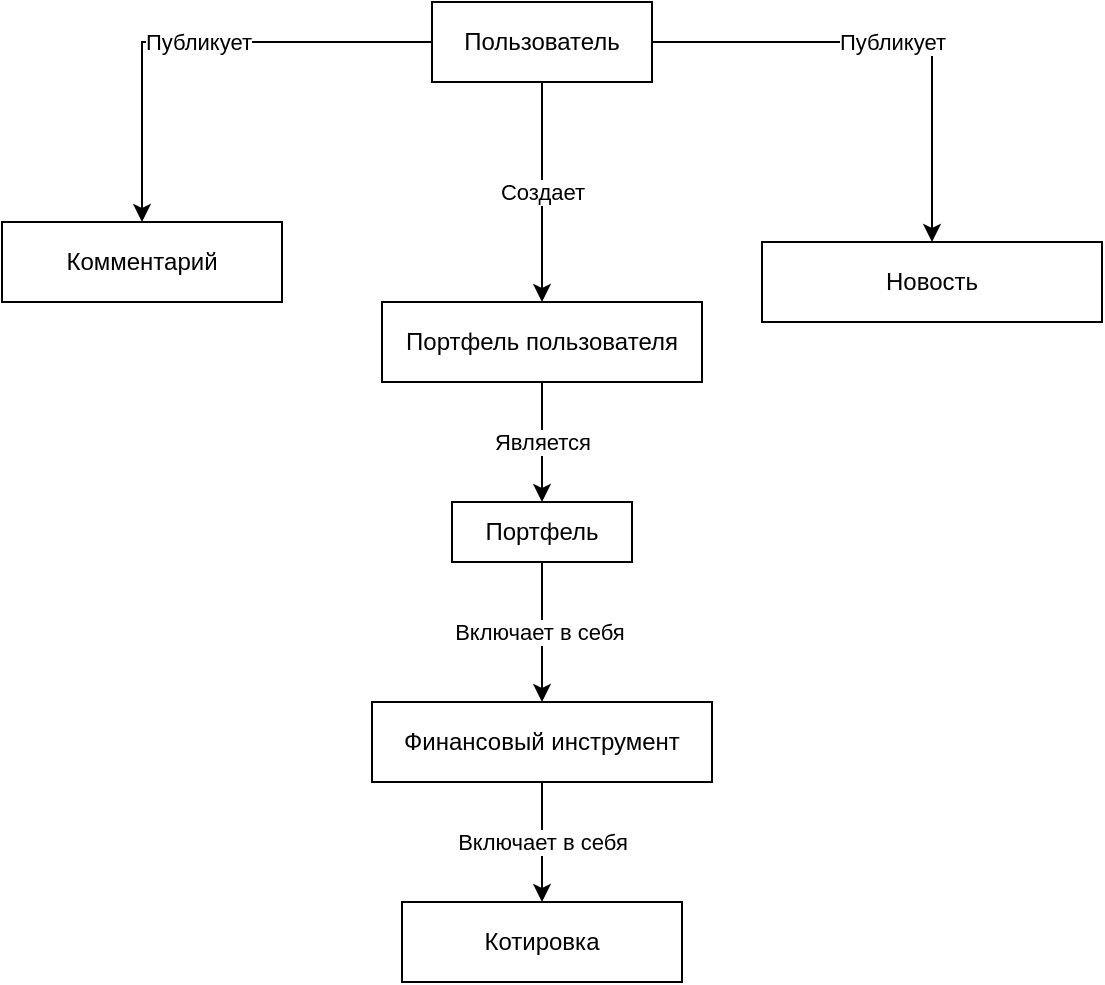 <mxfile version="21.1.8" type="github">
  <diagram name="Страница 1" id="5YDnzwL6fyEWMy44GrpP">
    <mxGraphModel dx="989" dy="488" grid="1" gridSize="10" guides="1" tooltips="1" connect="1" arrows="1" fold="1" page="1" pageScale="1" pageWidth="827" pageHeight="1169" math="0" shadow="0">
      <root>
        <mxCell id="0" />
        <mxCell id="1" parent="0" />
        <mxCell id="HTT1Jb8f-49O4zTfWvhW-8" value="Публикует" style="edgeStyle=orthogonalEdgeStyle;rounded=0;orthogonalLoop=1;jettySize=auto;html=1;" edge="1" parent="1" source="HTT1Jb8f-49O4zTfWvhW-1" target="HTT1Jb8f-49O4zTfWvhW-7">
          <mxGeometry relative="1" as="geometry" />
        </mxCell>
        <mxCell id="HTT1Jb8f-49O4zTfWvhW-9" value="Создает" style="edgeStyle=orthogonalEdgeStyle;rounded=0;orthogonalLoop=1;jettySize=auto;html=1;entryX=0.5;entryY=0;entryDx=0;entryDy=0;" edge="1" parent="1" source="HTT1Jb8f-49O4zTfWvhW-1" target="HTT1Jb8f-49O4zTfWvhW-2">
          <mxGeometry relative="1" as="geometry" />
        </mxCell>
        <mxCell id="HTT1Jb8f-49O4zTfWvhW-10" value="Публикует" style="edgeStyle=orthogonalEdgeStyle;rounded=0;orthogonalLoop=1;jettySize=auto;html=1;entryX=0.5;entryY=0;entryDx=0;entryDy=0;" edge="1" parent="1" source="HTT1Jb8f-49O4zTfWvhW-1" target="HTT1Jb8f-49O4zTfWvhW-6">
          <mxGeometry relative="1" as="geometry" />
        </mxCell>
        <mxCell id="HTT1Jb8f-49O4zTfWvhW-1" value="Пользователь" style="html=1;whiteSpace=wrap;" vertex="1" parent="1">
          <mxGeometry x="265" y="110" width="110" height="40" as="geometry" />
        </mxCell>
        <mxCell id="HTT1Jb8f-49O4zTfWvhW-11" value="Является" style="edgeStyle=orthogonalEdgeStyle;rounded=0;orthogonalLoop=1;jettySize=auto;html=1;" edge="1" parent="1" source="HTT1Jb8f-49O4zTfWvhW-2" target="HTT1Jb8f-49O4zTfWvhW-3">
          <mxGeometry relative="1" as="geometry" />
        </mxCell>
        <mxCell id="HTT1Jb8f-49O4zTfWvhW-2" value="Портфель пользователя" style="html=1;whiteSpace=wrap;" vertex="1" parent="1">
          <mxGeometry x="240" y="260" width="160" height="40" as="geometry" />
        </mxCell>
        <mxCell id="HTT1Jb8f-49O4zTfWvhW-12" value="Включает в себя&amp;nbsp;" style="edgeStyle=orthogonalEdgeStyle;rounded=0;orthogonalLoop=1;jettySize=auto;html=1;entryX=0.5;entryY=0;entryDx=0;entryDy=0;" edge="1" parent="1" source="HTT1Jb8f-49O4zTfWvhW-3" target="HTT1Jb8f-49O4zTfWvhW-4">
          <mxGeometry relative="1" as="geometry" />
        </mxCell>
        <mxCell id="HTT1Jb8f-49O4zTfWvhW-3" value="Портфель" style="html=1;whiteSpace=wrap;" vertex="1" parent="1">
          <mxGeometry x="275" y="360" width="90" height="30" as="geometry" />
        </mxCell>
        <mxCell id="HTT1Jb8f-49O4zTfWvhW-13" value="Включает в себя" style="edgeStyle=orthogonalEdgeStyle;rounded=0;orthogonalLoop=1;jettySize=auto;html=1;" edge="1" parent="1" source="HTT1Jb8f-49O4zTfWvhW-4" target="HTT1Jb8f-49O4zTfWvhW-5">
          <mxGeometry relative="1" as="geometry" />
        </mxCell>
        <mxCell id="HTT1Jb8f-49O4zTfWvhW-4" value="Финансовый инструмент" style="html=1;whiteSpace=wrap;" vertex="1" parent="1">
          <mxGeometry x="235" y="460" width="170" height="40" as="geometry" />
        </mxCell>
        <mxCell id="HTT1Jb8f-49O4zTfWvhW-5" value="Котировка" style="html=1;whiteSpace=wrap;" vertex="1" parent="1">
          <mxGeometry x="250" y="560" width="140" height="40" as="geometry" />
        </mxCell>
        <mxCell id="HTT1Jb8f-49O4zTfWvhW-6" value="Комментарий" style="html=1;whiteSpace=wrap;" vertex="1" parent="1">
          <mxGeometry x="50" y="220" width="140" height="40" as="geometry" />
        </mxCell>
        <mxCell id="HTT1Jb8f-49O4zTfWvhW-7" value="Новость" style="html=1;whiteSpace=wrap;" vertex="1" parent="1">
          <mxGeometry x="430" y="230" width="170" height="40" as="geometry" />
        </mxCell>
      </root>
    </mxGraphModel>
  </diagram>
</mxfile>
